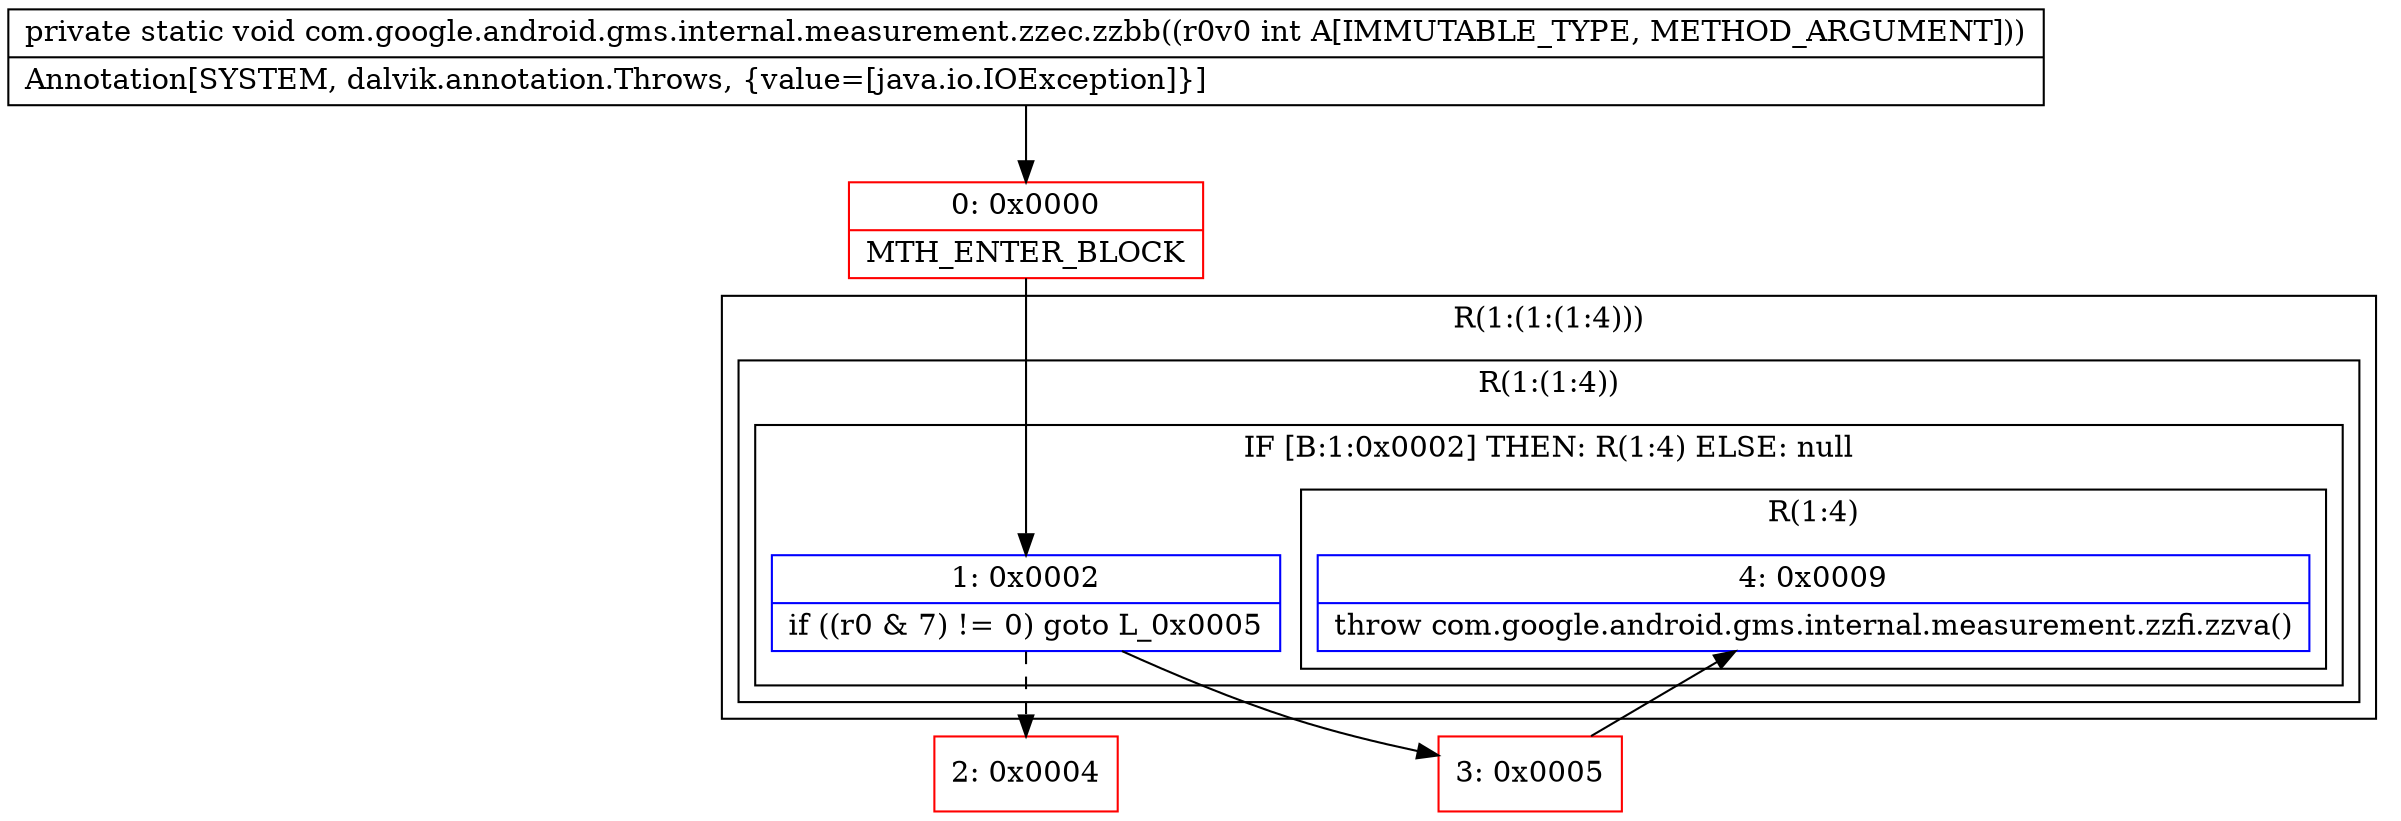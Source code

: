 digraph "CFG forcom.google.android.gms.internal.measurement.zzec.zzbb(I)V" {
subgraph cluster_Region_952297413 {
label = "R(1:(1:(1:4)))";
node [shape=record,color=blue];
subgraph cluster_Region_252999612 {
label = "R(1:(1:4))";
node [shape=record,color=blue];
subgraph cluster_IfRegion_1834291143 {
label = "IF [B:1:0x0002] THEN: R(1:4) ELSE: null";
node [shape=record,color=blue];
Node_1 [shape=record,label="{1\:\ 0x0002|if ((r0 & 7) != 0) goto L_0x0005\l}"];
subgraph cluster_Region_303968166 {
label = "R(1:4)";
node [shape=record,color=blue];
Node_4 [shape=record,label="{4\:\ 0x0009|throw com.google.android.gms.internal.measurement.zzfi.zzva()\l}"];
}
}
}
}
Node_0 [shape=record,color=red,label="{0\:\ 0x0000|MTH_ENTER_BLOCK\l}"];
Node_2 [shape=record,color=red,label="{2\:\ 0x0004}"];
Node_3 [shape=record,color=red,label="{3\:\ 0x0005}"];
MethodNode[shape=record,label="{private static void com.google.android.gms.internal.measurement.zzec.zzbb((r0v0 int A[IMMUTABLE_TYPE, METHOD_ARGUMENT]))  | Annotation[SYSTEM, dalvik.annotation.Throws, \{value=[java.io.IOException]\}]\l}"];
MethodNode -> Node_0;
Node_1 -> Node_2[style=dashed];
Node_1 -> Node_3;
Node_0 -> Node_1;
Node_3 -> Node_4;
}

